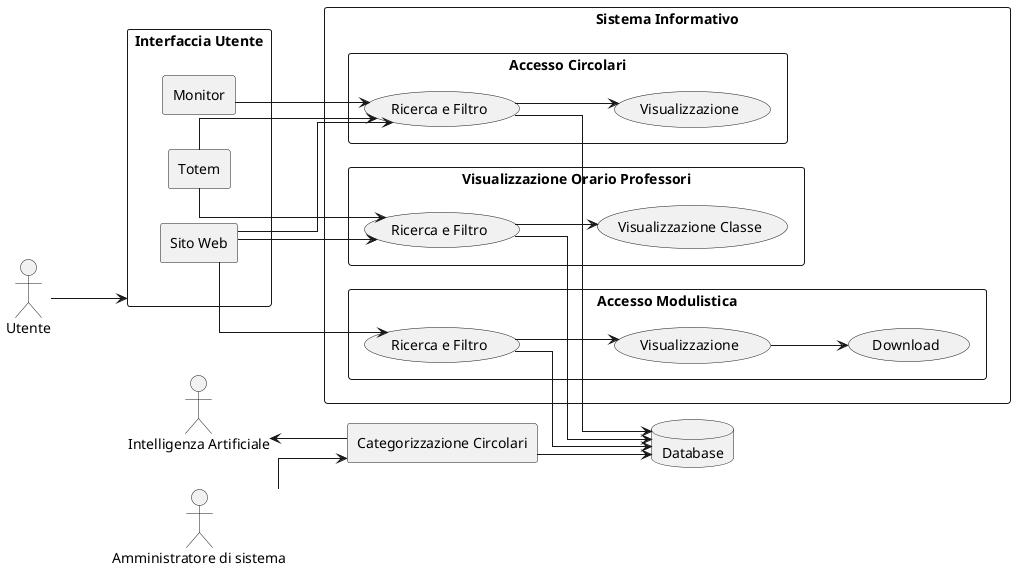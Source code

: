 @startuml USE_CASE

left to right direction

skinparam linetype ortho

actor User as "Utente"
actor AI as "Intelligenza Artificiale"
database DB as "Database"
actor Admin as "Amministratore di sistema"

rectangle "Sistema Informativo" {
    rectangle "Accesso Circolari" as UC1 {
        usecase "Ricerca e Filtro" as UC1_1
        usecase "Visualizzazione" as UC1_2
    }

    rectangle "Visualizzazione Orario Professori" as UC3{
        usecase "Ricerca e Filtro" as UC3_1
        usecase "Visualizzazione Classe" as UC3_2
    }

    rectangle "Accesso Modulistica" as UC2 {
        usecase "Ricerca e Filtro" as UC2_1
        usecase "Visualizzazione" as UC2_2
        usecase "Download" as UC2_3
    }
}

rectangle "Categorizzazione Circolari" as UC5

rectangle "Interfaccia Utente" as UI {
    rectangle "Monitor" as Monitor
    rectangle "Totem" as Totem
    rectangle "Sito Web" as Web
}

User --> UI

Admin --> UC5
AI <-- UC5

Web --> UC1_1
Web --> UC2_1
Web --> UC3_1

Monitor --> UC1_1

Totem --> UC1_1
Totem --> UC3_1

UC1_1 --> DB
UC5 --> DB
UC2_1 --> DB
UC3_1 --> DB

UC1_1 --> UC1_2
UC2_1 --> UC2_2
UC2_2 --> UC2_3
UC3_1 --> UC3_2

@enduml

